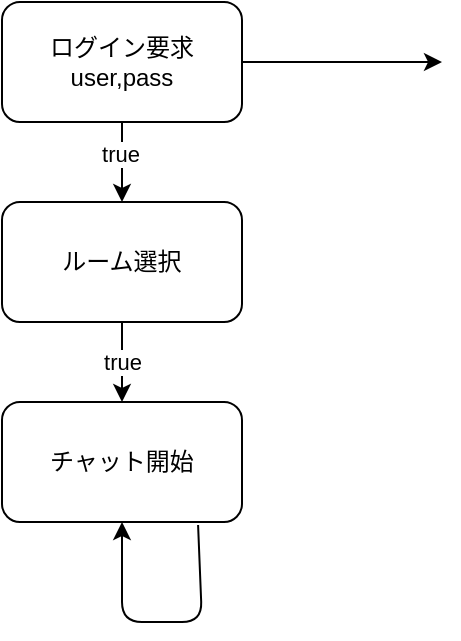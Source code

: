 <mxfile>
    <diagram id="i8eJSYK9LgXZjOpIdZj2" name="ページ1">
        <mxGraphModel dx="748" dy="567" grid="1" gridSize="10" guides="1" tooltips="1" connect="1" arrows="1" fold="1" page="1" pageScale="1" pageWidth="827" pageHeight="1169" math="0" shadow="0">
            <root>
                <mxCell id="0"/>
                <mxCell id="1" parent="0"/>
                <mxCell id="4" style="edgeStyle=none;html=1;" edge="1" parent="1" source="2" target="3">
                    <mxGeometry relative="1" as="geometry"/>
                </mxCell>
                <mxCell id="5" value="true" style="edgeLabel;html=1;align=center;verticalAlign=middle;resizable=0;points=[];" vertex="1" connectable="0" parent="4">
                    <mxGeometry x="-0.225" y="-1" relative="1" as="geometry">
                        <mxPoint as="offset"/>
                    </mxGeometry>
                </mxCell>
                <mxCell id="6" style="edgeStyle=none;html=1;" edge="1" parent="1" source="2">
                    <mxGeometry relative="1" as="geometry">
                        <mxPoint x="380" y="70" as="targetPoint"/>
                    </mxGeometry>
                </mxCell>
                <mxCell id="2" value="ログイン要求&lt;br&gt;user,pass" style="rounded=1;whiteSpace=wrap;html=1;" vertex="1" parent="1">
                    <mxGeometry x="160" y="40" width="120" height="60" as="geometry"/>
                </mxCell>
                <mxCell id="9" style="edgeStyle=none;html=1;entryX=0.5;entryY=0;entryDx=0;entryDy=0;" edge="1" parent="1" source="3" target="8">
                    <mxGeometry relative="1" as="geometry"/>
                </mxCell>
                <mxCell id="11" value="true" style="edgeLabel;html=1;align=center;verticalAlign=middle;resizable=0;points=[];" vertex="1" connectable="0" parent="9">
                    <mxGeometry x="-0.025" relative="1" as="geometry">
                        <mxPoint as="offset"/>
                    </mxGeometry>
                </mxCell>
                <mxCell id="3" value="ルーム選択" style="rounded=1;whiteSpace=wrap;html=1;" vertex="1" parent="1">
                    <mxGeometry x="160" y="140" width="120" height="60" as="geometry"/>
                </mxCell>
                <mxCell id="8" value="チャット開始" style="rounded=1;whiteSpace=wrap;html=1;" vertex="1" parent="1">
                    <mxGeometry x="160" y="240" width="120" height="60" as="geometry"/>
                </mxCell>
                <mxCell id="13" style="edgeStyle=none;html=1;entryX=0.5;entryY=1;entryDx=0;entryDy=0;exitX=0.817;exitY=1.025;exitDx=0;exitDy=0;exitPerimeter=0;" edge="1" parent="1" source="8" target="8">
                    <mxGeometry relative="1" as="geometry">
                        <Array as="points">
                            <mxPoint x="260" y="350"/>
                            <mxPoint x="220" y="350"/>
                        </Array>
                    </mxGeometry>
                </mxCell>
            </root>
        </mxGraphModel>
    </diagram>
</mxfile>